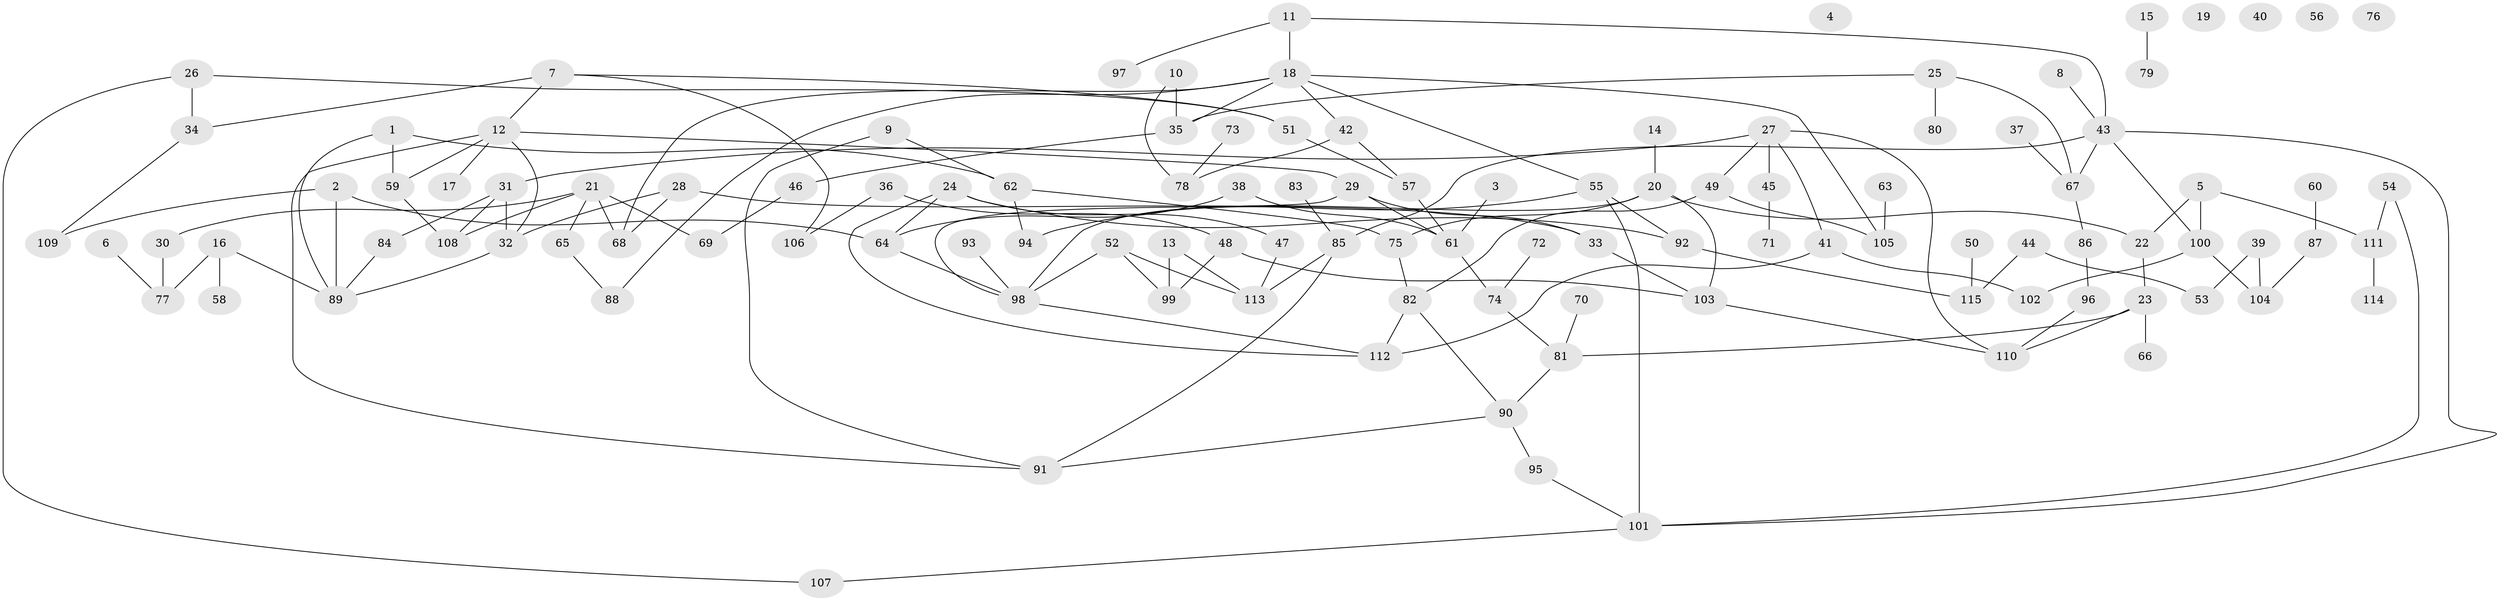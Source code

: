 // Generated by graph-tools (version 1.1) at 2025/13/03/09/25 04:13:08]
// undirected, 115 vertices, 153 edges
graph export_dot {
graph [start="1"]
  node [color=gray90,style=filled];
  1;
  2;
  3;
  4;
  5;
  6;
  7;
  8;
  9;
  10;
  11;
  12;
  13;
  14;
  15;
  16;
  17;
  18;
  19;
  20;
  21;
  22;
  23;
  24;
  25;
  26;
  27;
  28;
  29;
  30;
  31;
  32;
  33;
  34;
  35;
  36;
  37;
  38;
  39;
  40;
  41;
  42;
  43;
  44;
  45;
  46;
  47;
  48;
  49;
  50;
  51;
  52;
  53;
  54;
  55;
  56;
  57;
  58;
  59;
  60;
  61;
  62;
  63;
  64;
  65;
  66;
  67;
  68;
  69;
  70;
  71;
  72;
  73;
  74;
  75;
  76;
  77;
  78;
  79;
  80;
  81;
  82;
  83;
  84;
  85;
  86;
  87;
  88;
  89;
  90;
  91;
  92;
  93;
  94;
  95;
  96;
  97;
  98;
  99;
  100;
  101;
  102;
  103;
  104;
  105;
  106;
  107;
  108;
  109;
  110;
  111;
  112;
  113;
  114;
  115;
  1 -- 59;
  1 -- 62;
  1 -- 89;
  2 -- 64;
  2 -- 89;
  2 -- 109;
  3 -- 61;
  5 -- 22;
  5 -- 100;
  5 -- 111;
  6 -- 77;
  7 -- 12;
  7 -- 34;
  7 -- 51;
  7 -- 106;
  8 -- 43;
  9 -- 62;
  9 -- 91;
  10 -- 35;
  10 -- 78;
  11 -- 18;
  11 -- 43;
  11 -- 97;
  12 -- 17;
  12 -- 29;
  12 -- 32;
  12 -- 59;
  12 -- 91;
  13 -- 99;
  13 -- 113;
  14 -- 20;
  15 -- 79;
  16 -- 58;
  16 -- 77;
  16 -- 89;
  18 -- 35;
  18 -- 42;
  18 -- 55;
  18 -- 68;
  18 -- 88;
  18 -- 105;
  20 -- 22;
  20 -- 75;
  20 -- 98;
  20 -- 103;
  21 -- 30;
  21 -- 65;
  21 -- 68;
  21 -- 69;
  21 -- 108;
  22 -- 23;
  23 -- 66;
  23 -- 81;
  23 -- 110;
  24 -- 47;
  24 -- 64;
  24 -- 92;
  24 -- 112;
  25 -- 35;
  25 -- 67;
  25 -- 80;
  26 -- 34;
  26 -- 51;
  26 -- 107;
  27 -- 31;
  27 -- 41;
  27 -- 45;
  27 -- 49;
  27 -- 110;
  28 -- 32;
  28 -- 33;
  28 -- 68;
  29 -- 33;
  29 -- 61;
  29 -- 98;
  30 -- 77;
  31 -- 32;
  31 -- 84;
  31 -- 108;
  32 -- 89;
  33 -- 103;
  34 -- 109;
  35 -- 46;
  36 -- 48;
  36 -- 106;
  37 -- 67;
  38 -- 61;
  38 -- 64;
  39 -- 53;
  39 -- 104;
  41 -- 102;
  41 -- 112;
  42 -- 57;
  42 -- 78;
  43 -- 67;
  43 -- 85;
  43 -- 100;
  43 -- 101;
  44 -- 53;
  44 -- 115;
  45 -- 71;
  46 -- 69;
  47 -- 113;
  48 -- 99;
  48 -- 103;
  49 -- 82;
  49 -- 105;
  50 -- 115;
  51 -- 57;
  52 -- 98;
  52 -- 99;
  52 -- 113;
  54 -- 101;
  54 -- 111;
  55 -- 92;
  55 -- 94;
  55 -- 101;
  57 -- 61;
  59 -- 108;
  60 -- 87;
  61 -- 74;
  62 -- 75;
  62 -- 94;
  63 -- 105;
  64 -- 98;
  65 -- 88;
  67 -- 86;
  70 -- 81;
  72 -- 74;
  73 -- 78;
  74 -- 81;
  75 -- 82;
  81 -- 90;
  82 -- 90;
  82 -- 112;
  83 -- 85;
  84 -- 89;
  85 -- 91;
  85 -- 113;
  86 -- 96;
  87 -- 104;
  90 -- 91;
  90 -- 95;
  92 -- 115;
  93 -- 98;
  95 -- 101;
  96 -- 110;
  98 -- 112;
  100 -- 102;
  100 -- 104;
  101 -- 107;
  103 -- 110;
  111 -- 114;
}
